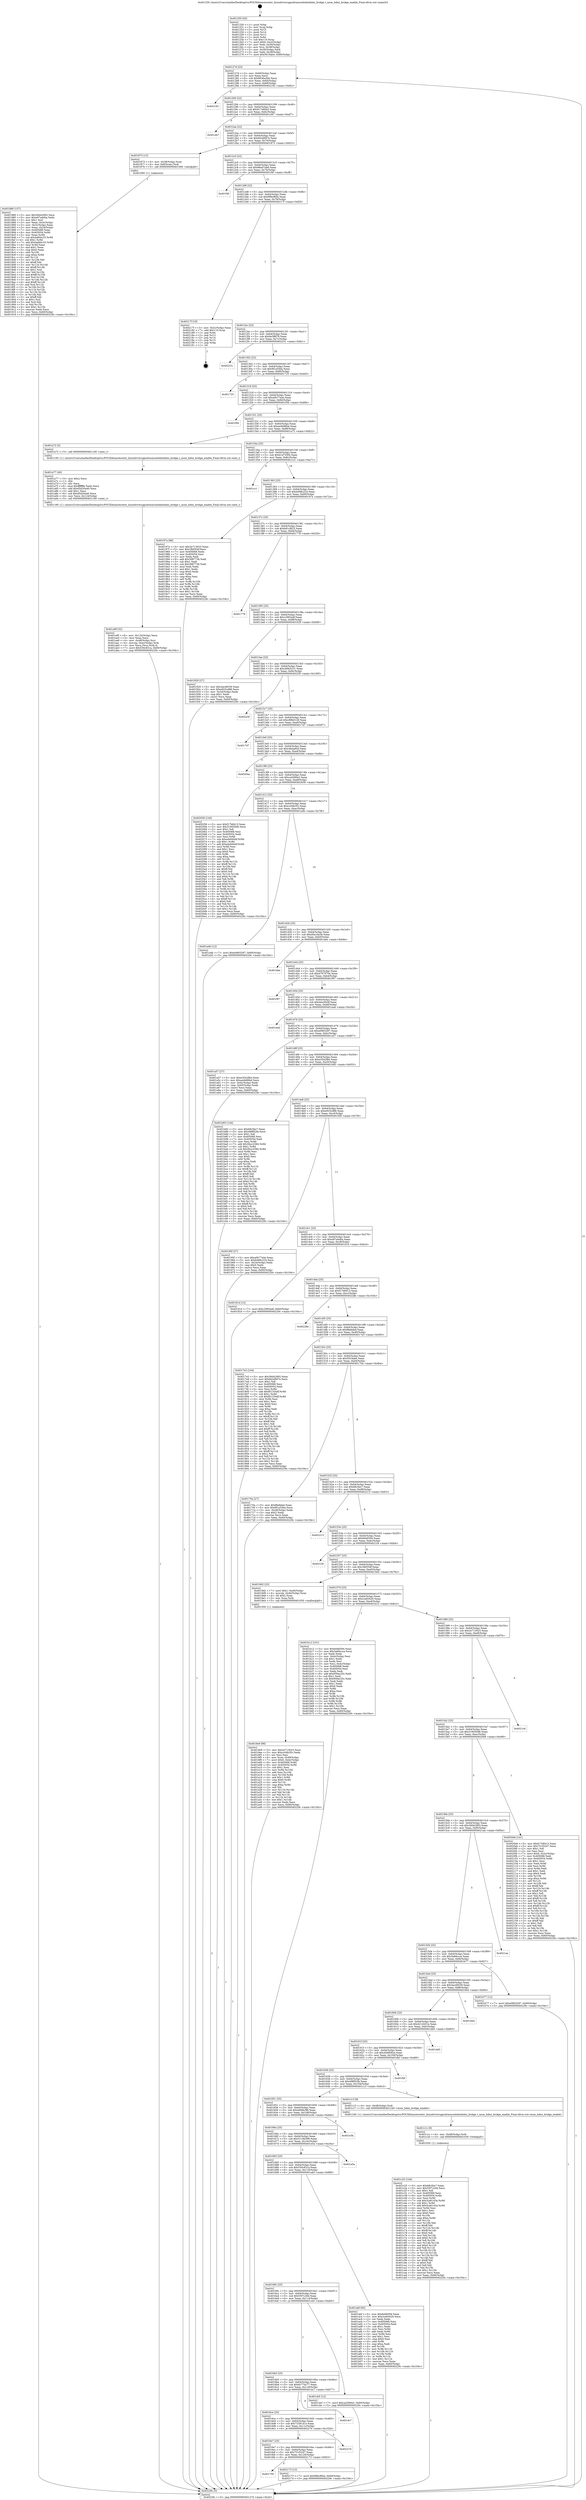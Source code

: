 digraph "0x401250" {
  label = "0x401250 (/mnt/c/Users/mathe/Desktop/tcc/POCII/binaries/extr_linuxdriversgpudrmmsmhdmihdmi_bridge.c_msm_hdmi_bridge_enable_Final-ollvm.out::main(0))"
  labelloc = "t"
  node[shape=record]

  Entry [label="",width=0.3,height=0.3,shape=circle,fillcolor=black,style=filled]
  "0x40127d" [label="{
     0x40127d [23]\l
     | [instrs]\l
     &nbsp;&nbsp;0x40127d \<+3\>: mov -0x60(%rbp),%eax\l
     &nbsp;&nbsp;0x401280 \<+2\>: mov %eax,%ecx\l
     &nbsp;&nbsp;0x401282 \<+6\>: sub $0x8636a2bb,%ecx\l
     &nbsp;&nbsp;0x401288 \<+3\>: mov %eax,-0x64(%rbp)\l
     &nbsp;&nbsp;0x40128b \<+3\>: mov %ecx,-0x68(%rbp)\l
     &nbsp;&nbsp;0x40128e \<+6\>: je 0000000000402192 \<main+0xf42\>\l
  }"]
  "0x402192" [label="{
     0x402192\l
  }", style=dashed]
  "0x401294" [label="{
     0x401294 [22]\l
     | [instrs]\l
     &nbsp;&nbsp;0x401294 \<+5\>: jmp 0000000000401299 \<main+0x49\>\l
     &nbsp;&nbsp;0x401299 \<+3\>: mov -0x64(%rbp),%eax\l
     &nbsp;&nbsp;0x40129c \<+5\>: sub $0x917480a5,%eax\l
     &nbsp;&nbsp;0x4012a1 \<+3\>: mov %eax,-0x6c(%rbp)\l
     &nbsp;&nbsp;0x4012a4 \<+6\>: je 0000000000401d47 \<main+0xaf7\>\l
  }"]
  Exit [label="",width=0.3,height=0.3,shape=circle,fillcolor=black,style=filled,peripheries=2]
  "0x401d47" [label="{
     0x401d47\l
  }", style=dashed]
  "0x4012aa" [label="{
     0x4012aa [22]\l
     | [instrs]\l
     &nbsp;&nbsp;0x4012aa \<+5\>: jmp 00000000004012af \<main+0x5f\>\l
     &nbsp;&nbsp;0x4012af \<+3\>: mov -0x64(%rbp),%eax\l
     &nbsp;&nbsp;0x4012b2 \<+5\>: sub $0x942d697e,%eax\l
     &nbsp;&nbsp;0x4012b7 \<+3\>: mov %eax,-0x70(%rbp)\l
     &nbsp;&nbsp;0x4012ba \<+6\>: je 0000000000401873 \<main+0x623\>\l
  }"]
  "0x401700" [label="{
     0x401700\l
  }", style=dashed]
  "0x401873" [label="{
     0x401873 [13]\l
     | [instrs]\l
     &nbsp;&nbsp;0x401873 \<+4\>: mov -0x38(%rbp),%rax\l
     &nbsp;&nbsp;0x401877 \<+4\>: mov 0x8(%rax),%rdi\l
     &nbsp;&nbsp;0x40187b \<+5\>: call 0000000000401060 \<atoi@plt\>\l
     | [calls]\l
     &nbsp;&nbsp;0x401060 \{1\} (unknown)\l
  }"]
  "0x4012c0" [label="{
     0x4012c0 [22]\l
     | [instrs]\l
     &nbsp;&nbsp;0x4012c0 \<+5\>: jmp 00000000004012c5 \<main+0x75\>\l
     &nbsp;&nbsp;0x4012c5 \<+3\>: mov -0x64(%rbp),%eax\l
     &nbsp;&nbsp;0x4012c8 \<+5\>: sub $0x98a07ab6,%eax\l
     &nbsp;&nbsp;0x4012cd \<+3\>: mov %eax,-0x74(%rbp)\l
     &nbsp;&nbsp;0x4012d0 \<+6\>: je 0000000000401f4f \<main+0xcff\>\l
  }"]
  "0x402173" [label="{
     0x402173 [12]\l
     | [instrs]\l
     &nbsp;&nbsp;0x402173 \<+7\>: movl $0x98bcf60a,-0x60(%rbp)\l
     &nbsp;&nbsp;0x40217a \<+5\>: jmp 000000000040229c \<main+0x104c\>\l
  }"]
  "0x401f4f" [label="{
     0x401f4f\l
  }", style=dashed]
  "0x4012d6" [label="{
     0x4012d6 [22]\l
     | [instrs]\l
     &nbsp;&nbsp;0x4012d6 \<+5\>: jmp 00000000004012db \<main+0x8b\>\l
     &nbsp;&nbsp;0x4012db \<+3\>: mov -0x64(%rbp),%eax\l
     &nbsp;&nbsp;0x4012de \<+5\>: sub $0x98bcf60a,%eax\l
     &nbsp;&nbsp;0x4012e3 \<+3\>: mov %eax,-0x78(%rbp)\l
     &nbsp;&nbsp;0x4012e6 \<+6\>: je 000000000040217f \<main+0xf2f\>\l
  }"]
  "0x4016e7" [label="{
     0x4016e7 [25]\l
     | [instrs]\l
     &nbsp;&nbsp;0x4016e7 \<+5\>: jmp 00000000004016ec \<main+0x49c\>\l
     &nbsp;&nbsp;0x4016ec \<+3\>: mov -0x64(%rbp),%eax\l
     &nbsp;&nbsp;0x4016ef \<+5\>: sub $0x751f3247,%eax\l
     &nbsp;&nbsp;0x4016f4 \<+6\>: mov %eax,-0x120(%rbp)\l
     &nbsp;&nbsp;0x4016fa \<+6\>: je 0000000000402173 \<main+0xf23\>\l
  }"]
  "0x40217f" [label="{
     0x40217f [19]\l
     | [instrs]\l
     &nbsp;&nbsp;0x40217f \<+3\>: mov -0x2c(%rbp),%eax\l
     &nbsp;&nbsp;0x402182 \<+7\>: add $0x110,%rsp\l
     &nbsp;&nbsp;0x402189 \<+1\>: pop %rbx\l
     &nbsp;&nbsp;0x40218a \<+2\>: pop %r12\l
     &nbsp;&nbsp;0x40218c \<+2\>: pop %r14\l
     &nbsp;&nbsp;0x40218e \<+2\>: pop %r15\l
     &nbsp;&nbsp;0x402190 \<+1\>: pop %rbp\l
     &nbsp;&nbsp;0x402191 \<+1\>: ret\l
  }"]
  "0x4012ec" [label="{
     0x4012ec [22]\l
     | [instrs]\l
     &nbsp;&nbsp;0x4012ec \<+5\>: jmp 00000000004012f1 \<main+0xa1\>\l
     &nbsp;&nbsp;0x4012f1 \<+3\>: mov -0x64(%rbp),%eax\l
     &nbsp;&nbsp;0x4012f4 \<+5\>: sub $0x9e3ffd78,%eax\l
     &nbsp;&nbsp;0x4012f9 \<+3\>: mov %eax,-0x7c(%rbp)\l
     &nbsp;&nbsp;0x4012fc \<+6\>: je 0000000000402231 \<main+0xfe1\>\l
  }"]
  "0x40227d" [label="{
     0x40227d\l
  }", style=dashed]
  "0x402231" [label="{
     0x402231\l
  }", style=dashed]
  "0x401302" [label="{
     0x401302 [22]\l
     | [instrs]\l
     &nbsp;&nbsp;0x401302 \<+5\>: jmp 0000000000401307 \<main+0xb7\>\l
     &nbsp;&nbsp;0x401307 \<+3\>: mov -0x64(%rbp),%eax\l
     &nbsp;&nbsp;0x40130a \<+5\>: sub $0x9f1a55ba,%eax\l
     &nbsp;&nbsp;0x40130f \<+3\>: mov %eax,-0x80(%rbp)\l
     &nbsp;&nbsp;0x401312 \<+6\>: je 0000000000401725 \<main+0x4d5\>\l
  }"]
  "0x4016ce" [label="{
     0x4016ce [25]\l
     | [instrs]\l
     &nbsp;&nbsp;0x4016ce \<+5\>: jmp 00000000004016d3 \<main+0x483\>\l
     &nbsp;&nbsp;0x4016d3 \<+3\>: mov -0x64(%rbp),%eax\l
     &nbsp;&nbsp;0x4016d6 \<+5\>: sub $0x7239141e,%eax\l
     &nbsp;&nbsp;0x4016db \<+6\>: mov %eax,-0x11c(%rbp)\l
     &nbsp;&nbsp;0x4016e1 \<+6\>: je 000000000040227d \<main+0x102d\>\l
  }"]
  "0x401725" [label="{
     0x401725\l
  }", style=dashed]
  "0x401318" [label="{
     0x401318 [25]\l
     | [instrs]\l
     &nbsp;&nbsp;0x401318 \<+5\>: jmp 000000000040131d \<main+0xcd\>\l
     &nbsp;&nbsp;0x40131d \<+3\>: mov -0x64(%rbp),%eax\l
     &nbsp;&nbsp;0x401320 \<+5\>: sub $0xa0b77a4a,%eax\l
     &nbsp;&nbsp;0x401325 \<+6\>: mov %eax,-0x84(%rbp)\l
     &nbsp;&nbsp;0x40132b \<+6\>: je 0000000000401f5b \<main+0xd0b\>\l
  }"]
  "0x401dc7" [label="{
     0x401dc7\l
  }", style=dashed]
  "0x401f5b" [label="{
     0x401f5b\l
  }", style=dashed]
  "0x401331" [label="{
     0x401331 [25]\l
     | [instrs]\l
     &nbsp;&nbsp;0x401331 \<+5\>: jmp 0000000000401336 \<main+0xe6\>\l
     &nbsp;&nbsp;0x401336 \<+3\>: mov -0x64(%rbp),%eax\l
     &nbsp;&nbsp;0x401339 \<+5\>: sub $0xae4b86bd,%eax\l
     &nbsp;&nbsp;0x40133e \<+6\>: mov %eax,-0x88(%rbp)\l
     &nbsp;&nbsp;0x401344 \<+6\>: je 0000000000401a72 \<main+0x822\>\l
  }"]
  "0x4016b5" [label="{
     0x4016b5 [25]\l
     | [instrs]\l
     &nbsp;&nbsp;0x4016b5 \<+5\>: jmp 00000000004016ba \<main+0x46a\>\l
     &nbsp;&nbsp;0x4016ba \<+3\>: mov -0x64(%rbp),%eax\l
     &nbsp;&nbsp;0x4016bd \<+5\>: sub $0x6c77dc77,%eax\l
     &nbsp;&nbsp;0x4016c2 \<+6\>: mov %eax,-0x118(%rbp)\l
     &nbsp;&nbsp;0x4016c8 \<+6\>: je 0000000000401dc7 \<main+0xb77\>\l
  }"]
  "0x401a72" [label="{
     0x401a72 [5]\l
     | [instrs]\l
     &nbsp;&nbsp;0x401a72 \<+5\>: call 0000000000401160 \<next_i\>\l
     | [calls]\l
     &nbsp;&nbsp;0x401160 \{1\} (/mnt/c/Users/mathe/Desktop/tcc/POCII/binaries/extr_linuxdriversgpudrmmsmhdmihdmi_bridge.c_msm_hdmi_bridge_enable_Final-ollvm.out::next_i)\l
  }"]
  "0x40134a" [label="{
     0x40134a [25]\l
     | [instrs]\l
     &nbsp;&nbsp;0x40134a \<+5\>: jmp 000000000040134f \<main+0xff\>\l
     &nbsp;&nbsp;0x40134f \<+3\>: mov -0x64(%rbp),%eax\l
     &nbsp;&nbsp;0x401352 \<+5\>: sub $0xb1d705f4,%eax\l
     &nbsp;&nbsp;0x401357 \<+6\>: mov %eax,-0x8c(%rbp)\l
     &nbsp;&nbsp;0x40135d \<+6\>: je 0000000000401cc1 \<main+0xa71\>\l
  }"]
  "0x401cb5" [label="{
     0x401cb5 [12]\l
     | [instrs]\l
     &nbsp;&nbsp;0x401cb5 \<+7\>: movl $0xca2090e2,-0x60(%rbp)\l
     &nbsp;&nbsp;0x401cbc \<+5\>: jmp 000000000040229c \<main+0x104c\>\l
  }"]
  "0x401cc1" [label="{
     0x401cc1\l
  }", style=dashed]
  "0x401363" [label="{
     0x401363 [25]\l
     | [instrs]\l
     &nbsp;&nbsp;0x401363 \<+5\>: jmp 0000000000401368 \<main+0x118\>\l
     &nbsp;&nbsp;0x401368 \<+3\>: mov -0x64(%rbp),%eax\l
     &nbsp;&nbsp;0x40136b \<+5\>: sub $0xb498c224,%eax\l
     &nbsp;&nbsp;0x401370 \<+6\>: mov %eax,-0x90(%rbp)\l
     &nbsp;&nbsp;0x401376 \<+6\>: je 000000000040197a \<main+0x72a\>\l
  }"]
  "0x401c25" [label="{
     0x401c25 [144]\l
     | [instrs]\l
     &nbsp;&nbsp;0x401c25 \<+5\>: mov $0x68c5bc7,%eax\l
     &nbsp;&nbsp;0x401c2a \<+5\>: mov $0x55f7c20d,%ecx\l
     &nbsp;&nbsp;0x401c2f \<+2\>: mov $0x1,%dl\l
     &nbsp;&nbsp;0x401c31 \<+7\>: mov 0x405068,%esi\l
     &nbsp;&nbsp;0x401c38 \<+8\>: mov 0x405054,%r8d\l
     &nbsp;&nbsp;0x401c40 \<+3\>: mov %esi,%r9d\l
     &nbsp;&nbsp;0x401c43 \<+7\>: sub $0x3ca6143a,%r9d\l
     &nbsp;&nbsp;0x401c4a \<+4\>: sub $0x1,%r9d\l
     &nbsp;&nbsp;0x401c4e \<+7\>: add $0x3ca6143a,%r9d\l
     &nbsp;&nbsp;0x401c55 \<+4\>: imul %r9d,%esi\l
     &nbsp;&nbsp;0x401c59 \<+3\>: and $0x1,%esi\l
     &nbsp;&nbsp;0x401c5c \<+3\>: cmp $0x0,%esi\l
     &nbsp;&nbsp;0x401c5f \<+4\>: sete %r10b\l
     &nbsp;&nbsp;0x401c63 \<+4\>: cmp $0xa,%r8d\l
     &nbsp;&nbsp;0x401c67 \<+4\>: setl %r11b\l
     &nbsp;&nbsp;0x401c6b \<+3\>: mov %r10b,%bl\l
     &nbsp;&nbsp;0x401c6e \<+3\>: xor $0xff,%bl\l
     &nbsp;&nbsp;0x401c71 \<+3\>: mov %r11b,%r14b\l
     &nbsp;&nbsp;0x401c74 \<+4\>: xor $0xff,%r14b\l
     &nbsp;&nbsp;0x401c78 \<+3\>: xor $0x0,%dl\l
     &nbsp;&nbsp;0x401c7b \<+3\>: mov %bl,%r15b\l
     &nbsp;&nbsp;0x401c7e \<+4\>: and $0x0,%r15b\l
     &nbsp;&nbsp;0x401c82 \<+3\>: and %dl,%r10b\l
     &nbsp;&nbsp;0x401c85 \<+3\>: mov %r14b,%r12b\l
     &nbsp;&nbsp;0x401c88 \<+4\>: and $0x0,%r12b\l
     &nbsp;&nbsp;0x401c8c \<+3\>: and %dl,%r11b\l
     &nbsp;&nbsp;0x401c8f \<+3\>: or %r10b,%r15b\l
     &nbsp;&nbsp;0x401c92 \<+3\>: or %r11b,%r12b\l
     &nbsp;&nbsp;0x401c95 \<+3\>: xor %r12b,%r15b\l
     &nbsp;&nbsp;0x401c98 \<+3\>: or %r14b,%bl\l
     &nbsp;&nbsp;0x401c9b \<+3\>: xor $0xff,%bl\l
     &nbsp;&nbsp;0x401c9e \<+3\>: or $0x0,%dl\l
     &nbsp;&nbsp;0x401ca1 \<+2\>: and %dl,%bl\l
     &nbsp;&nbsp;0x401ca3 \<+3\>: or %bl,%r15b\l
     &nbsp;&nbsp;0x401ca6 \<+4\>: test $0x1,%r15b\l
     &nbsp;&nbsp;0x401caa \<+3\>: cmovne %ecx,%eax\l
     &nbsp;&nbsp;0x401cad \<+3\>: mov %eax,-0x60(%rbp)\l
     &nbsp;&nbsp;0x401cb0 \<+5\>: jmp 000000000040229c \<main+0x104c\>\l
  }"]
  "0x40197a" [label="{
     0x40197a [88]\l
     | [instrs]\l
     &nbsp;&nbsp;0x40197a \<+5\>: mov $0x2e713023,%eax\l
     &nbsp;&nbsp;0x40197f \<+5\>: mov $0x1fbf354f,%ecx\l
     &nbsp;&nbsp;0x401984 \<+7\>: mov 0x405068,%edx\l
     &nbsp;&nbsp;0x40198b \<+7\>: mov 0x405054,%esi\l
     &nbsp;&nbsp;0x401992 \<+2\>: mov %edx,%edi\l
     &nbsp;&nbsp;0x401994 \<+6\>: add $0x3987736,%edi\l
     &nbsp;&nbsp;0x40199a \<+3\>: sub $0x1,%edi\l
     &nbsp;&nbsp;0x40199d \<+6\>: sub $0x3987736,%edi\l
     &nbsp;&nbsp;0x4019a3 \<+3\>: imul %edi,%edx\l
     &nbsp;&nbsp;0x4019a6 \<+3\>: and $0x1,%edx\l
     &nbsp;&nbsp;0x4019a9 \<+3\>: cmp $0x0,%edx\l
     &nbsp;&nbsp;0x4019ac \<+4\>: sete %r8b\l
     &nbsp;&nbsp;0x4019b0 \<+3\>: cmp $0xa,%esi\l
     &nbsp;&nbsp;0x4019b3 \<+4\>: setl %r9b\l
     &nbsp;&nbsp;0x4019b7 \<+3\>: mov %r8b,%r10b\l
     &nbsp;&nbsp;0x4019ba \<+3\>: and %r9b,%r10b\l
     &nbsp;&nbsp;0x4019bd \<+3\>: xor %r9b,%r8b\l
     &nbsp;&nbsp;0x4019c0 \<+3\>: or %r8b,%r10b\l
     &nbsp;&nbsp;0x4019c3 \<+4\>: test $0x1,%r10b\l
     &nbsp;&nbsp;0x4019c7 \<+3\>: cmovne %ecx,%eax\l
     &nbsp;&nbsp;0x4019ca \<+3\>: mov %eax,-0x60(%rbp)\l
     &nbsp;&nbsp;0x4019cd \<+5\>: jmp 000000000040229c \<main+0x104c\>\l
  }"]
  "0x40137c" [label="{
     0x40137c [25]\l
     | [instrs]\l
     &nbsp;&nbsp;0x40137c \<+5\>: jmp 0000000000401381 \<main+0x131\>\l
     &nbsp;&nbsp;0x401381 \<+3\>: mov -0x64(%rbp),%eax\l
     &nbsp;&nbsp;0x401384 \<+5\>: sub $0xb91cf623,%eax\l
     &nbsp;&nbsp;0x401389 \<+6\>: mov %eax,-0x94(%rbp)\l
     &nbsp;&nbsp;0x40138f \<+6\>: je 0000000000401778 \<main+0x528\>\l
  }"]
  "0x401c1c" [label="{
     0x401c1c [9]\l
     | [instrs]\l
     &nbsp;&nbsp;0x401c1c \<+4\>: mov -0x48(%rbp),%rdi\l
     &nbsp;&nbsp;0x401c20 \<+5\>: call 0000000000401030 \<free@plt\>\l
     | [calls]\l
     &nbsp;&nbsp;0x401030 \{1\} (unknown)\l
  }"]
  "0x401778" [label="{
     0x401778\l
  }", style=dashed]
  "0x401395" [label="{
     0x401395 [25]\l
     | [instrs]\l
     &nbsp;&nbsp;0x401395 \<+5\>: jmp 000000000040139a \<main+0x14a\>\l
     &nbsp;&nbsp;0x40139a \<+3\>: mov -0x64(%rbp),%eax\l
     &nbsp;&nbsp;0x40139d \<+5\>: sub $0xc2993a4f,%eax\l
     &nbsp;&nbsp;0x4013a2 \<+6\>: mov %eax,-0x98(%rbp)\l
     &nbsp;&nbsp;0x4013a8 \<+6\>: je 0000000000401929 \<main+0x6d9\>\l
  }"]
  "0x40169c" [label="{
     0x40169c [25]\l
     | [instrs]\l
     &nbsp;&nbsp;0x40169c \<+5\>: jmp 00000000004016a1 \<main+0x451\>\l
     &nbsp;&nbsp;0x4016a1 \<+3\>: mov -0x64(%rbp),%eax\l
     &nbsp;&nbsp;0x4016a4 \<+5\>: sub $0x55f7c20d,%eax\l
     &nbsp;&nbsp;0x4016a9 \<+6\>: mov %eax,-0x114(%rbp)\l
     &nbsp;&nbsp;0x4016af \<+6\>: je 0000000000401cb5 \<main+0xa65\>\l
  }"]
  "0x401929" [label="{
     0x401929 [27]\l
     | [instrs]\l
     &nbsp;&nbsp;0x401929 \<+5\>: mov $0x3ac48539,%eax\l
     &nbsp;&nbsp;0x40192e \<+5\>: mov $0xe925cd88,%ecx\l
     &nbsp;&nbsp;0x401933 \<+3\>: mov -0x24(%rbp),%edx\l
     &nbsp;&nbsp;0x401936 \<+3\>: cmp $0x1,%edx\l
     &nbsp;&nbsp;0x401939 \<+3\>: cmovl %ecx,%eax\l
     &nbsp;&nbsp;0x40193c \<+3\>: mov %eax,-0x60(%rbp)\l
     &nbsp;&nbsp;0x40193f \<+5\>: jmp 000000000040229c \<main+0x104c\>\l
  }"]
  "0x4013ae" [label="{
     0x4013ae [25]\l
     | [instrs]\l
     &nbsp;&nbsp;0x4013ae \<+5\>: jmp 00000000004013b3 \<main+0x163\>\l
     &nbsp;&nbsp;0x4013b3 \<+3\>: mov -0x64(%rbp),%eax\l
     &nbsp;&nbsp;0x4013b6 \<+5\>: sub $0xc80b5231,%eax\l
     &nbsp;&nbsp;0x4013bb \<+6\>: mov %eax,-0x9c(%rbp)\l
     &nbsp;&nbsp;0x4013c1 \<+6\>: je 000000000040225f \<main+0x100f\>\l
  }"]
  "0x401abf" [label="{
     0x401abf [83]\l
     | [instrs]\l
     &nbsp;&nbsp;0x401abf \<+5\>: mov $0x6d46594,%eax\l
     &nbsp;&nbsp;0x401ac4 \<+5\>: mov $0x2ce83420,%ecx\l
     &nbsp;&nbsp;0x401ac9 \<+2\>: xor %edx,%edx\l
     &nbsp;&nbsp;0x401acb \<+7\>: mov 0x405068,%esi\l
     &nbsp;&nbsp;0x401ad2 \<+7\>: mov 0x405054,%edi\l
     &nbsp;&nbsp;0x401ad9 \<+3\>: sub $0x1,%edx\l
     &nbsp;&nbsp;0x401adc \<+3\>: mov %esi,%r8d\l
     &nbsp;&nbsp;0x401adf \<+3\>: add %edx,%r8d\l
     &nbsp;&nbsp;0x401ae2 \<+4\>: imul %r8d,%esi\l
     &nbsp;&nbsp;0x401ae6 \<+3\>: and $0x1,%esi\l
     &nbsp;&nbsp;0x401ae9 \<+3\>: cmp $0x0,%esi\l
     &nbsp;&nbsp;0x401aec \<+4\>: sete %r9b\l
     &nbsp;&nbsp;0x401af0 \<+3\>: cmp $0xa,%edi\l
     &nbsp;&nbsp;0x401af3 \<+4\>: setl %r10b\l
     &nbsp;&nbsp;0x401af7 \<+3\>: mov %r9b,%r11b\l
     &nbsp;&nbsp;0x401afa \<+3\>: and %r10b,%r11b\l
     &nbsp;&nbsp;0x401afd \<+3\>: xor %r10b,%r9b\l
     &nbsp;&nbsp;0x401b00 \<+3\>: or %r9b,%r11b\l
     &nbsp;&nbsp;0x401b03 \<+4\>: test $0x1,%r11b\l
     &nbsp;&nbsp;0x401b07 \<+3\>: cmovne %ecx,%eax\l
     &nbsp;&nbsp;0x401b0a \<+3\>: mov %eax,-0x60(%rbp)\l
     &nbsp;&nbsp;0x401b0d \<+5\>: jmp 000000000040229c \<main+0x104c\>\l
  }"]
  "0x40225f" [label="{
     0x40225f\l
  }", style=dashed]
  "0x4013c7" [label="{
     0x4013c7 [25]\l
     | [instrs]\l
     &nbsp;&nbsp;0x4013c7 \<+5\>: jmp 00000000004013cc \<main+0x17c\>\l
     &nbsp;&nbsp;0x4013cc \<+3\>: mov -0x64(%rbp),%eax\l
     &nbsp;&nbsp;0x4013cf \<+5\>: sub $0xc89b0126,%eax\l
     &nbsp;&nbsp;0x4013d4 \<+6\>: mov %eax,-0xa0(%rbp)\l
     &nbsp;&nbsp;0x4013da \<+6\>: je 00000000004017d7 \<main+0x587\>\l
  }"]
  "0x401683" [label="{
     0x401683 [25]\l
     | [instrs]\l
     &nbsp;&nbsp;0x401683 \<+5\>: jmp 0000000000401688 \<main+0x438\>\l
     &nbsp;&nbsp;0x401688 \<+3\>: mov -0x64(%rbp),%eax\l
     &nbsp;&nbsp;0x40168b \<+5\>: sub $0x530c831a,%eax\l
     &nbsp;&nbsp;0x401690 \<+6\>: mov %eax,-0x110(%rbp)\l
     &nbsp;&nbsp;0x401696 \<+6\>: je 0000000000401abf \<main+0x86f\>\l
  }"]
  "0x4017d7" [label="{
     0x4017d7\l
  }", style=dashed]
  "0x4013e0" [label="{
     0x4013e0 [25]\l
     | [instrs]\l
     &nbsp;&nbsp;0x4013e0 \<+5\>: jmp 00000000004013e5 \<main+0x195\>\l
     &nbsp;&nbsp;0x4013e5 \<+3\>: mov -0x64(%rbp),%eax\l
     &nbsp;&nbsp;0x4013e8 \<+5\>: sub $0xc9a4a9cd,%eax\l
     &nbsp;&nbsp;0x4013ed \<+6\>: mov %eax,-0xa4(%rbp)\l
     &nbsp;&nbsp;0x4013f3 \<+6\>: je 000000000040204a \<main+0xdfa\>\l
  }"]
  "0x401e5a" [label="{
     0x401e5a\l
  }", style=dashed]
  "0x40204a" [label="{
     0x40204a\l
  }", style=dashed]
  "0x4013f9" [label="{
     0x4013f9 [25]\l
     | [instrs]\l
     &nbsp;&nbsp;0x4013f9 \<+5\>: jmp 00000000004013fe \<main+0x1ae\>\l
     &nbsp;&nbsp;0x4013fe \<+3\>: mov -0x64(%rbp),%eax\l
     &nbsp;&nbsp;0x401401 \<+5\>: sub $0xca2090e2,%eax\l
     &nbsp;&nbsp;0x401406 \<+6\>: mov %eax,-0xa8(%rbp)\l
     &nbsp;&nbsp;0x40140c \<+6\>: je 0000000000402056 \<main+0xe06\>\l
  }"]
  "0x40166a" [label="{
     0x40166a [25]\l
     | [instrs]\l
     &nbsp;&nbsp;0x40166a \<+5\>: jmp 000000000040166f \<main+0x41f\>\l
     &nbsp;&nbsp;0x40166f \<+3\>: mov -0x64(%rbp),%eax\l
     &nbsp;&nbsp;0x401672 \<+5\>: sub $0x5116b399,%eax\l
     &nbsp;&nbsp;0x401677 \<+6\>: mov %eax,-0x10c(%rbp)\l
     &nbsp;&nbsp;0x40167d \<+6\>: je 0000000000401e5a \<main+0xc0a\>\l
  }"]
  "0x402056" [label="{
     0x402056 [144]\l
     | [instrs]\l
     &nbsp;&nbsp;0x402056 \<+5\>: mov $0xf17b8413,%eax\l
     &nbsp;&nbsp;0x40205b \<+5\>: mov $0x316050d6,%ecx\l
     &nbsp;&nbsp;0x402060 \<+2\>: mov $0x1,%dl\l
     &nbsp;&nbsp;0x402062 \<+7\>: mov 0x405068,%esi\l
     &nbsp;&nbsp;0x402069 \<+7\>: mov 0x405054,%edi\l
     &nbsp;&nbsp;0x402070 \<+3\>: mov %esi,%r8d\l
     &nbsp;&nbsp;0x402073 \<+7\>: sub $0xe4e0d44f,%r8d\l
     &nbsp;&nbsp;0x40207a \<+4\>: sub $0x1,%r8d\l
     &nbsp;&nbsp;0x40207e \<+7\>: add $0xe4e0d44f,%r8d\l
     &nbsp;&nbsp;0x402085 \<+4\>: imul %r8d,%esi\l
     &nbsp;&nbsp;0x402089 \<+3\>: and $0x1,%esi\l
     &nbsp;&nbsp;0x40208c \<+3\>: cmp $0x0,%esi\l
     &nbsp;&nbsp;0x40208f \<+4\>: sete %r9b\l
     &nbsp;&nbsp;0x402093 \<+3\>: cmp $0xa,%edi\l
     &nbsp;&nbsp;0x402096 \<+4\>: setl %r10b\l
     &nbsp;&nbsp;0x40209a \<+3\>: mov %r9b,%r11b\l
     &nbsp;&nbsp;0x40209d \<+4\>: xor $0xff,%r11b\l
     &nbsp;&nbsp;0x4020a1 \<+3\>: mov %r10b,%bl\l
     &nbsp;&nbsp;0x4020a4 \<+3\>: xor $0xff,%bl\l
     &nbsp;&nbsp;0x4020a7 \<+3\>: xor $0x0,%dl\l
     &nbsp;&nbsp;0x4020aa \<+3\>: mov %r11b,%r14b\l
     &nbsp;&nbsp;0x4020ad \<+4\>: and $0x0,%r14b\l
     &nbsp;&nbsp;0x4020b1 \<+3\>: and %dl,%r9b\l
     &nbsp;&nbsp;0x4020b4 \<+3\>: mov %bl,%r15b\l
     &nbsp;&nbsp;0x4020b7 \<+4\>: and $0x0,%r15b\l
     &nbsp;&nbsp;0x4020bb \<+3\>: and %dl,%r10b\l
     &nbsp;&nbsp;0x4020be \<+3\>: or %r9b,%r14b\l
     &nbsp;&nbsp;0x4020c1 \<+3\>: or %r10b,%r15b\l
     &nbsp;&nbsp;0x4020c4 \<+3\>: xor %r15b,%r14b\l
     &nbsp;&nbsp;0x4020c7 \<+3\>: or %bl,%r11b\l
     &nbsp;&nbsp;0x4020ca \<+4\>: xor $0xff,%r11b\l
     &nbsp;&nbsp;0x4020ce \<+3\>: or $0x0,%dl\l
     &nbsp;&nbsp;0x4020d1 \<+3\>: and %dl,%r11b\l
     &nbsp;&nbsp;0x4020d4 \<+3\>: or %r11b,%r14b\l
     &nbsp;&nbsp;0x4020d7 \<+4\>: test $0x1,%r14b\l
     &nbsp;&nbsp;0x4020db \<+3\>: cmovne %ecx,%eax\l
     &nbsp;&nbsp;0x4020de \<+3\>: mov %eax,-0x60(%rbp)\l
     &nbsp;&nbsp;0x4020e1 \<+5\>: jmp 000000000040229c \<main+0x104c\>\l
  }"]
  "0x401412" [label="{
     0x401412 [25]\l
     | [instrs]\l
     &nbsp;&nbsp;0x401412 \<+5\>: jmp 0000000000401417 \<main+0x1c7\>\l
     &nbsp;&nbsp;0x401417 \<+3\>: mov -0x64(%rbp),%eax\l
     &nbsp;&nbsp;0x40141a \<+5\>: sub $0xcc04b35c,%eax\l
     &nbsp;&nbsp;0x40141f \<+6\>: mov %eax,-0xac(%rbp)\l
     &nbsp;&nbsp;0x401425 \<+6\>: je 0000000000401a4b \<main+0x7fb\>\l
  }"]
  "0x401e3b" [label="{
     0x401e3b\l
  }", style=dashed]
  "0x401a4b" [label="{
     0x401a4b [12]\l
     | [instrs]\l
     &nbsp;&nbsp;0x401a4b \<+7\>: movl $0xe0803287,-0x60(%rbp)\l
     &nbsp;&nbsp;0x401a52 \<+5\>: jmp 000000000040229c \<main+0x104c\>\l
  }"]
  "0x40142b" [label="{
     0x40142b [25]\l
     | [instrs]\l
     &nbsp;&nbsp;0x40142b \<+5\>: jmp 0000000000401430 \<main+0x1e0\>\l
     &nbsp;&nbsp;0x401430 \<+3\>: mov -0x64(%rbp),%eax\l
     &nbsp;&nbsp;0x401433 \<+5\>: sub $0xd0a16a3b,%eax\l
     &nbsp;&nbsp;0x401438 \<+6\>: mov %eax,-0xb0(%rbp)\l
     &nbsp;&nbsp;0x40143e \<+6\>: je 0000000000401dee \<main+0xb9e\>\l
  }"]
  "0x401651" [label="{
     0x401651 [25]\l
     | [instrs]\l
     &nbsp;&nbsp;0x401651 \<+5\>: jmp 0000000000401656 \<main+0x406\>\l
     &nbsp;&nbsp;0x401656 \<+3\>: mov -0x64(%rbp),%eax\l
     &nbsp;&nbsp;0x401659 \<+5\>: sub $0x4d0bb3f6,%eax\l
     &nbsp;&nbsp;0x40165e \<+6\>: mov %eax,-0x108(%rbp)\l
     &nbsp;&nbsp;0x401664 \<+6\>: je 0000000000401e3b \<main+0xbeb\>\l
  }"]
  "0x401dee" [label="{
     0x401dee\l
  }", style=dashed]
  "0x401444" [label="{
     0x401444 [25]\l
     | [instrs]\l
     &nbsp;&nbsp;0x401444 \<+5\>: jmp 0000000000401449 \<main+0x1f9\>\l
     &nbsp;&nbsp;0x401449 \<+3\>: mov -0x64(%rbp),%eax\l
     &nbsp;&nbsp;0x40144c \<+5\>: sub $0xd797970a,%eax\l
     &nbsp;&nbsp;0x401451 \<+6\>: mov %eax,-0xb4(%rbp)\l
     &nbsp;&nbsp;0x401457 \<+6\>: je 0000000000401f67 \<main+0xd17\>\l
  }"]
  "0x401c13" [label="{
     0x401c13 [9]\l
     | [instrs]\l
     &nbsp;&nbsp;0x401c13 \<+4\>: mov -0x48(%rbp),%rdi\l
     &nbsp;&nbsp;0x401c17 \<+5\>: call 0000000000401240 \<msm_hdmi_bridge_enable\>\l
     | [calls]\l
     &nbsp;&nbsp;0x401240 \{1\} (/mnt/c/Users/mathe/Desktop/tcc/POCII/binaries/extr_linuxdriversgpudrmmsmhdmihdmi_bridge.c_msm_hdmi_bridge_enable_Final-ollvm.out::msm_hdmi_bridge_enable)\l
  }"]
  "0x401f67" [label="{
     0x401f67\l
  }", style=dashed]
  "0x40145d" [label="{
     0x40145d [25]\l
     | [instrs]\l
     &nbsp;&nbsp;0x40145d \<+5\>: jmp 0000000000401462 \<main+0x212\>\l
     &nbsp;&nbsp;0x401462 \<+3\>: mov -0x64(%rbp),%eax\l
     &nbsp;&nbsp;0x401465 \<+5\>: sub $0xdea30e4f,%eax\l
     &nbsp;&nbsp;0x40146a \<+6\>: mov %eax,-0xb8(%rbp)\l
     &nbsp;&nbsp;0x401470 \<+6\>: je 0000000000401ead \<main+0xc5d\>\l
  }"]
  "0x401638" [label="{
     0x401638 [25]\l
     | [instrs]\l
     &nbsp;&nbsp;0x401638 \<+5\>: jmp 000000000040163d \<main+0x3ed\>\l
     &nbsp;&nbsp;0x40163d \<+3\>: mov -0x64(%rbp),%eax\l
     &nbsp;&nbsp;0x401640 \<+5\>: sub $0x498f52fe,%eax\l
     &nbsp;&nbsp;0x401645 \<+6\>: mov %eax,-0x104(%rbp)\l
     &nbsp;&nbsp;0x40164b \<+6\>: je 0000000000401c13 \<main+0x9c3\>\l
  }"]
  "0x401ead" [label="{
     0x401ead\l
  }", style=dashed]
  "0x401476" [label="{
     0x401476 [25]\l
     | [instrs]\l
     &nbsp;&nbsp;0x401476 \<+5\>: jmp 000000000040147b \<main+0x22b\>\l
     &nbsp;&nbsp;0x40147b \<+3\>: mov -0x64(%rbp),%eax\l
     &nbsp;&nbsp;0x40147e \<+5\>: sub $0xe0803287,%eax\l
     &nbsp;&nbsp;0x401483 \<+6\>: mov %eax,-0xbc(%rbp)\l
     &nbsp;&nbsp;0x401489 \<+6\>: je 0000000000401a57 \<main+0x807\>\l
  }"]
  "0x401fbf" [label="{
     0x401fbf\l
  }", style=dashed]
  "0x401a57" [label="{
     0x401a57 [27]\l
     | [instrs]\l
     &nbsp;&nbsp;0x401a57 \<+5\>: mov $0xe3542fb0,%eax\l
     &nbsp;&nbsp;0x401a5c \<+5\>: mov $0xae4b86bd,%ecx\l
     &nbsp;&nbsp;0x401a61 \<+3\>: mov -0x4c(%rbp),%edx\l
     &nbsp;&nbsp;0x401a64 \<+3\>: cmp -0x40(%rbp),%edx\l
     &nbsp;&nbsp;0x401a67 \<+3\>: cmovl %ecx,%eax\l
     &nbsp;&nbsp;0x401a6a \<+3\>: mov %eax,-0x60(%rbp)\l
     &nbsp;&nbsp;0x401a6d \<+5\>: jmp 000000000040229c \<main+0x104c\>\l
  }"]
  "0x40148f" [label="{
     0x40148f [25]\l
     | [instrs]\l
     &nbsp;&nbsp;0x40148f \<+5\>: jmp 0000000000401494 \<main+0x244\>\l
     &nbsp;&nbsp;0x401494 \<+3\>: mov -0x64(%rbp),%eax\l
     &nbsp;&nbsp;0x401497 \<+5\>: sub $0xe3542fb0,%eax\l
     &nbsp;&nbsp;0x40149c \<+6\>: mov %eax,-0xc0(%rbp)\l
     &nbsp;&nbsp;0x4014a2 \<+6\>: je 0000000000401b83 \<main+0x933\>\l
  }"]
  "0x40161f" [label="{
     0x40161f [25]\l
     | [instrs]\l
     &nbsp;&nbsp;0x40161f \<+5\>: jmp 0000000000401624 \<main+0x3d4\>\l
     &nbsp;&nbsp;0x401624 \<+3\>: mov -0x64(%rbp),%eax\l
     &nbsp;&nbsp;0x401627 \<+5\>: sub $0x45d906ce,%eax\l
     &nbsp;&nbsp;0x40162c \<+6\>: mov %eax,-0x100(%rbp)\l
     &nbsp;&nbsp;0x401632 \<+6\>: je 0000000000401fbf \<main+0xd6f\>\l
  }"]
  "0x401b83" [label="{
     0x401b83 [144]\l
     | [instrs]\l
     &nbsp;&nbsp;0x401b83 \<+5\>: mov $0x68c5bc7,%eax\l
     &nbsp;&nbsp;0x401b88 \<+5\>: mov $0x498f52fe,%ecx\l
     &nbsp;&nbsp;0x401b8d \<+2\>: mov $0x1,%dl\l
     &nbsp;&nbsp;0x401b8f \<+7\>: mov 0x405068,%esi\l
     &nbsp;&nbsp;0x401b96 \<+7\>: mov 0x405054,%edi\l
     &nbsp;&nbsp;0x401b9d \<+3\>: mov %esi,%r8d\l
     &nbsp;&nbsp;0x401ba0 \<+7\>: add $0x5bcc2584,%r8d\l
     &nbsp;&nbsp;0x401ba7 \<+4\>: sub $0x1,%r8d\l
     &nbsp;&nbsp;0x401bab \<+7\>: sub $0x5bcc2584,%r8d\l
     &nbsp;&nbsp;0x401bb2 \<+4\>: imul %r8d,%esi\l
     &nbsp;&nbsp;0x401bb6 \<+3\>: and $0x1,%esi\l
     &nbsp;&nbsp;0x401bb9 \<+3\>: cmp $0x0,%esi\l
     &nbsp;&nbsp;0x401bbc \<+4\>: sete %r9b\l
     &nbsp;&nbsp;0x401bc0 \<+3\>: cmp $0xa,%edi\l
     &nbsp;&nbsp;0x401bc3 \<+4\>: setl %r10b\l
     &nbsp;&nbsp;0x401bc7 \<+3\>: mov %r9b,%r11b\l
     &nbsp;&nbsp;0x401bca \<+4\>: xor $0xff,%r11b\l
     &nbsp;&nbsp;0x401bce \<+3\>: mov %r10b,%bl\l
     &nbsp;&nbsp;0x401bd1 \<+3\>: xor $0xff,%bl\l
     &nbsp;&nbsp;0x401bd4 \<+3\>: xor $0x0,%dl\l
     &nbsp;&nbsp;0x401bd7 \<+3\>: mov %r11b,%r14b\l
     &nbsp;&nbsp;0x401bda \<+4\>: and $0x0,%r14b\l
     &nbsp;&nbsp;0x401bde \<+3\>: and %dl,%r9b\l
     &nbsp;&nbsp;0x401be1 \<+3\>: mov %bl,%r15b\l
     &nbsp;&nbsp;0x401be4 \<+4\>: and $0x0,%r15b\l
     &nbsp;&nbsp;0x401be8 \<+3\>: and %dl,%r10b\l
     &nbsp;&nbsp;0x401beb \<+3\>: or %r9b,%r14b\l
     &nbsp;&nbsp;0x401bee \<+3\>: or %r10b,%r15b\l
     &nbsp;&nbsp;0x401bf1 \<+3\>: xor %r15b,%r14b\l
     &nbsp;&nbsp;0x401bf4 \<+3\>: or %bl,%r11b\l
     &nbsp;&nbsp;0x401bf7 \<+4\>: xor $0xff,%r11b\l
     &nbsp;&nbsp;0x401bfb \<+3\>: or $0x0,%dl\l
     &nbsp;&nbsp;0x401bfe \<+3\>: and %dl,%r11b\l
     &nbsp;&nbsp;0x401c01 \<+3\>: or %r11b,%r14b\l
     &nbsp;&nbsp;0x401c04 \<+4\>: test $0x1,%r14b\l
     &nbsp;&nbsp;0x401c08 \<+3\>: cmovne %ecx,%eax\l
     &nbsp;&nbsp;0x401c0b \<+3\>: mov %eax,-0x60(%rbp)\l
     &nbsp;&nbsp;0x401c0e \<+5\>: jmp 000000000040229c \<main+0x104c\>\l
  }"]
  "0x4014a8" [label="{
     0x4014a8 [25]\l
     | [instrs]\l
     &nbsp;&nbsp;0x4014a8 \<+5\>: jmp 00000000004014ad \<main+0x25d\>\l
     &nbsp;&nbsp;0x4014ad \<+3\>: mov -0x64(%rbp),%eax\l
     &nbsp;&nbsp;0x4014b0 \<+5\>: sub $0xe925cd88,%eax\l
     &nbsp;&nbsp;0x4014b5 \<+6\>: mov %eax,-0xc4(%rbp)\l
     &nbsp;&nbsp;0x4014bb \<+6\>: je 000000000040195f \<main+0x70f\>\l
  }"]
  "0x401dd3" [label="{
     0x401dd3\l
  }", style=dashed]
  "0x40195f" [label="{
     0x40195f [27]\l
     | [instrs]\l
     &nbsp;&nbsp;0x40195f \<+5\>: mov $0xa0b77a4a,%eax\l
     &nbsp;&nbsp;0x401964 \<+5\>: mov $0xb498c224,%ecx\l
     &nbsp;&nbsp;0x401969 \<+3\>: mov -0x24(%rbp),%edx\l
     &nbsp;&nbsp;0x40196c \<+3\>: cmp $0x0,%edx\l
     &nbsp;&nbsp;0x40196f \<+3\>: cmove %ecx,%eax\l
     &nbsp;&nbsp;0x401972 \<+3\>: mov %eax,-0x60(%rbp)\l
     &nbsp;&nbsp;0x401975 \<+5\>: jmp 000000000040229c \<main+0x104c\>\l
  }"]
  "0x4014c1" [label="{
     0x4014c1 [25]\l
     | [instrs]\l
     &nbsp;&nbsp;0x4014c1 \<+5\>: jmp 00000000004014c6 \<main+0x276\>\l
     &nbsp;&nbsp;0x4014c6 \<+3\>: mov -0x64(%rbp),%eax\l
     &nbsp;&nbsp;0x4014c9 \<+5\>: sub $0xe97a4d0a,%eax\l
     &nbsp;&nbsp;0x4014ce \<+6\>: mov %eax,-0xc8(%rbp)\l
     &nbsp;&nbsp;0x4014d4 \<+6\>: je 000000000040191d \<main+0x6cd\>\l
  }"]
  "0x401606" [label="{
     0x401606 [25]\l
     | [instrs]\l
     &nbsp;&nbsp;0x401606 \<+5\>: jmp 000000000040160b \<main+0x3bb\>\l
     &nbsp;&nbsp;0x40160b \<+3\>: mov -0x64(%rbp),%eax\l
     &nbsp;&nbsp;0x40160e \<+5\>: sub $0x421d451e,%eax\l
     &nbsp;&nbsp;0x401613 \<+6\>: mov %eax,-0xfc(%rbp)\l
     &nbsp;&nbsp;0x401619 \<+6\>: je 0000000000401dd3 \<main+0xb83\>\l
  }"]
  "0x40191d" [label="{
     0x40191d [12]\l
     | [instrs]\l
     &nbsp;&nbsp;0x40191d \<+7\>: movl $0xc2993a4f,-0x60(%rbp)\l
     &nbsp;&nbsp;0x401924 \<+5\>: jmp 000000000040229c \<main+0x104c\>\l
  }"]
  "0x4014da" [label="{
     0x4014da [25]\l
     | [instrs]\l
     &nbsp;&nbsp;0x4014da \<+5\>: jmp 00000000004014df \<main+0x28f\>\l
     &nbsp;&nbsp;0x4014df \<+3\>: mov -0x64(%rbp),%eax\l
     &nbsp;&nbsp;0x4014e2 \<+5\>: sub $0xf17b8413,%eax\l
     &nbsp;&nbsp;0x4014e7 \<+6\>: mov %eax,-0xcc(%rbp)\l
     &nbsp;&nbsp;0x4014ed \<+6\>: je 000000000040228e \<main+0x103e\>\l
  }"]
  "0x401944" [label="{
     0x401944\l
  }", style=dashed]
  "0x40228e" [label="{
     0x40228e\l
  }", style=dashed]
  "0x4014f3" [label="{
     0x4014f3 [25]\l
     | [instrs]\l
     &nbsp;&nbsp;0x4014f3 \<+5\>: jmp 00000000004014f8 \<main+0x2a8\>\l
     &nbsp;&nbsp;0x4014f8 \<+3\>: mov -0x64(%rbp),%eax\l
     &nbsp;&nbsp;0x4014fb \<+5\>: sub $0xf8efefad,%eax\l
     &nbsp;&nbsp;0x401500 \<+6\>: mov %eax,-0xd0(%rbp)\l
     &nbsp;&nbsp;0x401506 \<+6\>: je 00000000004017e3 \<main+0x593\>\l
  }"]
  "0x4015ed" [label="{
     0x4015ed [25]\l
     | [instrs]\l
     &nbsp;&nbsp;0x4015ed \<+5\>: jmp 00000000004015f2 \<main+0x3a2\>\l
     &nbsp;&nbsp;0x4015f2 \<+3\>: mov -0x64(%rbp),%eax\l
     &nbsp;&nbsp;0x4015f5 \<+5\>: sub $0x3ac48539,%eax\l
     &nbsp;&nbsp;0x4015fa \<+6\>: mov %eax,-0xf8(%rbp)\l
     &nbsp;&nbsp;0x401600 \<+6\>: je 0000000000401944 \<main+0x6f4\>\l
  }"]
  "0x4017e3" [label="{
     0x4017e3 [144]\l
     | [instrs]\l
     &nbsp;&nbsp;0x4017e3 \<+5\>: mov $0x39d42993,%eax\l
     &nbsp;&nbsp;0x4017e8 \<+5\>: mov $0x942d697e,%ecx\l
     &nbsp;&nbsp;0x4017ed \<+2\>: mov $0x1,%dl\l
     &nbsp;&nbsp;0x4017ef \<+7\>: mov 0x405068,%esi\l
     &nbsp;&nbsp;0x4017f6 \<+7\>: mov 0x405054,%edi\l
     &nbsp;&nbsp;0x4017fd \<+3\>: mov %esi,%r8d\l
     &nbsp;&nbsp;0x401800 \<+7\>: add $0xf01334df,%r8d\l
     &nbsp;&nbsp;0x401807 \<+4\>: sub $0x1,%r8d\l
     &nbsp;&nbsp;0x40180b \<+7\>: sub $0xf01334df,%r8d\l
     &nbsp;&nbsp;0x401812 \<+4\>: imul %r8d,%esi\l
     &nbsp;&nbsp;0x401816 \<+3\>: and $0x1,%esi\l
     &nbsp;&nbsp;0x401819 \<+3\>: cmp $0x0,%esi\l
     &nbsp;&nbsp;0x40181c \<+4\>: sete %r9b\l
     &nbsp;&nbsp;0x401820 \<+3\>: cmp $0xa,%edi\l
     &nbsp;&nbsp;0x401823 \<+4\>: setl %r10b\l
     &nbsp;&nbsp;0x401827 \<+3\>: mov %r9b,%r11b\l
     &nbsp;&nbsp;0x40182a \<+4\>: xor $0xff,%r11b\l
     &nbsp;&nbsp;0x40182e \<+3\>: mov %r10b,%bl\l
     &nbsp;&nbsp;0x401831 \<+3\>: xor $0xff,%bl\l
     &nbsp;&nbsp;0x401834 \<+3\>: xor $0x1,%dl\l
     &nbsp;&nbsp;0x401837 \<+3\>: mov %r11b,%r14b\l
     &nbsp;&nbsp;0x40183a \<+4\>: and $0xff,%r14b\l
     &nbsp;&nbsp;0x40183e \<+3\>: and %dl,%r9b\l
     &nbsp;&nbsp;0x401841 \<+3\>: mov %bl,%r15b\l
     &nbsp;&nbsp;0x401844 \<+4\>: and $0xff,%r15b\l
     &nbsp;&nbsp;0x401848 \<+3\>: and %dl,%r10b\l
     &nbsp;&nbsp;0x40184b \<+3\>: or %r9b,%r14b\l
     &nbsp;&nbsp;0x40184e \<+3\>: or %r10b,%r15b\l
     &nbsp;&nbsp;0x401851 \<+3\>: xor %r15b,%r14b\l
     &nbsp;&nbsp;0x401854 \<+3\>: or %bl,%r11b\l
     &nbsp;&nbsp;0x401857 \<+4\>: xor $0xff,%r11b\l
     &nbsp;&nbsp;0x40185b \<+3\>: or $0x1,%dl\l
     &nbsp;&nbsp;0x40185e \<+3\>: and %dl,%r11b\l
     &nbsp;&nbsp;0x401861 \<+3\>: or %r11b,%r14b\l
     &nbsp;&nbsp;0x401864 \<+4\>: test $0x1,%r14b\l
     &nbsp;&nbsp;0x401868 \<+3\>: cmovne %ecx,%eax\l
     &nbsp;&nbsp;0x40186b \<+3\>: mov %eax,-0x60(%rbp)\l
     &nbsp;&nbsp;0x40186e \<+5\>: jmp 000000000040229c \<main+0x104c\>\l
  }"]
  "0x40150c" [label="{
     0x40150c [25]\l
     | [instrs]\l
     &nbsp;&nbsp;0x40150c \<+5\>: jmp 0000000000401511 \<main+0x2c1\>\l
     &nbsp;&nbsp;0x401511 \<+3\>: mov -0x64(%rbp),%eax\l
     &nbsp;&nbsp;0x401514 \<+5\>: sub $0x5919ab4,%eax\l
     &nbsp;&nbsp;0x401519 \<+6\>: mov %eax,-0xd4(%rbp)\l
     &nbsp;&nbsp;0x40151f \<+6\>: je 000000000040170a \<main+0x4ba\>\l
  }"]
  "0x401b77" [label="{
     0x401b77 [12]\l
     | [instrs]\l
     &nbsp;&nbsp;0x401b77 \<+7\>: movl $0xe0803287,-0x60(%rbp)\l
     &nbsp;&nbsp;0x401b7e \<+5\>: jmp 000000000040229c \<main+0x104c\>\l
  }"]
  "0x40170a" [label="{
     0x40170a [27]\l
     | [instrs]\l
     &nbsp;&nbsp;0x40170a \<+5\>: mov $0xf8efefad,%eax\l
     &nbsp;&nbsp;0x40170f \<+5\>: mov $0x9f1a55ba,%ecx\l
     &nbsp;&nbsp;0x401714 \<+3\>: mov -0x28(%rbp),%edx\l
     &nbsp;&nbsp;0x401717 \<+3\>: cmp $0x2,%edx\l
     &nbsp;&nbsp;0x40171a \<+3\>: cmovne %ecx,%eax\l
     &nbsp;&nbsp;0x40171d \<+3\>: mov %eax,-0x60(%rbp)\l
     &nbsp;&nbsp;0x401720 \<+5\>: jmp 000000000040229c \<main+0x104c\>\l
  }"]
  "0x401525" [label="{
     0x401525 [25]\l
     | [instrs]\l
     &nbsp;&nbsp;0x401525 \<+5\>: jmp 000000000040152a \<main+0x2da\>\l
     &nbsp;&nbsp;0x40152a \<+3\>: mov -0x64(%rbp),%eax\l
     &nbsp;&nbsp;0x40152d \<+5\>: sub $0x68c5bc7,%eax\l
     &nbsp;&nbsp;0x401532 \<+6\>: mov %eax,-0xd8(%rbp)\l
     &nbsp;&nbsp;0x401538 \<+6\>: je 0000000000402213 \<main+0xfc3\>\l
  }"]
  "0x40229c" [label="{
     0x40229c [5]\l
     | [instrs]\l
     &nbsp;&nbsp;0x40229c \<+5\>: jmp 000000000040127d \<main+0x2d\>\l
  }"]
  "0x401250" [label="{
     0x401250 [45]\l
     | [instrs]\l
     &nbsp;&nbsp;0x401250 \<+1\>: push %rbp\l
     &nbsp;&nbsp;0x401251 \<+3\>: mov %rsp,%rbp\l
     &nbsp;&nbsp;0x401254 \<+2\>: push %r15\l
     &nbsp;&nbsp;0x401256 \<+2\>: push %r14\l
     &nbsp;&nbsp;0x401258 \<+2\>: push %r12\l
     &nbsp;&nbsp;0x40125a \<+1\>: push %rbx\l
     &nbsp;&nbsp;0x40125b \<+7\>: sub $0x110,%rsp\l
     &nbsp;&nbsp;0x401262 \<+7\>: movl $0x0,-0x2c(%rbp)\l
     &nbsp;&nbsp;0x401269 \<+3\>: mov %edi,-0x30(%rbp)\l
     &nbsp;&nbsp;0x40126c \<+4\>: mov %rsi,-0x38(%rbp)\l
     &nbsp;&nbsp;0x401270 \<+3\>: mov -0x30(%rbp),%edi\l
     &nbsp;&nbsp;0x401273 \<+3\>: mov %edi,-0x28(%rbp)\l
     &nbsp;&nbsp;0x401276 \<+7\>: movl $0x5919ab4,-0x60(%rbp)\l
  }"]
  "0x401880" [label="{
     0x401880 [157]\l
     | [instrs]\l
     &nbsp;&nbsp;0x401880 \<+5\>: mov $0x39d42993,%ecx\l
     &nbsp;&nbsp;0x401885 \<+5\>: mov $0xe97a4d0a,%edx\l
     &nbsp;&nbsp;0x40188a \<+3\>: mov $0x1,%sil\l
     &nbsp;&nbsp;0x40188d \<+3\>: mov %eax,-0x3c(%rbp)\l
     &nbsp;&nbsp;0x401890 \<+3\>: mov -0x3c(%rbp),%eax\l
     &nbsp;&nbsp;0x401893 \<+3\>: mov %eax,-0x24(%rbp)\l
     &nbsp;&nbsp;0x401896 \<+7\>: mov 0x405068,%eax\l
     &nbsp;&nbsp;0x40189d \<+8\>: mov 0x405054,%r8d\l
     &nbsp;&nbsp;0x4018a5 \<+3\>: mov %eax,%r9d\l
     &nbsp;&nbsp;0x4018a8 \<+7\>: sub $0x4afd4c33,%r9d\l
     &nbsp;&nbsp;0x4018af \<+4\>: sub $0x1,%r9d\l
     &nbsp;&nbsp;0x4018b3 \<+7\>: add $0x4afd4c33,%r9d\l
     &nbsp;&nbsp;0x4018ba \<+4\>: imul %r9d,%eax\l
     &nbsp;&nbsp;0x4018be \<+3\>: and $0x1,%eax\l
     &nbsp;&nbsp;0x4018c1 \<+3\>: cmp $0x0,%eax\l
     &nbsp;&nbsp;0x4018c4 \<+4\>: sete %r10b\l
     &nbsp;&nbsp;0x4018c8 \<+4\>: cmp $0xa,%r8d\l
     &nbsp;&nbsp;0x4018cc \<+4\>: setl %r11b\l
     &nbsp;&nbsp;0x4018d0 \<+3\>: mov %r10b,%bl\l
     &nbsp;&nbsp;0x4018d3 \<+3\>: xor $0xff,%bl\l
     &nbsp;&nbsp;0x4018d6 \<+3\>: mov %r11b,%r14b\l
     &nbsp;&nbsp;0x4018d9 \<+4\>: xor $0xff,%r14b\l
     &nbsp;&nbsp;0x4018dd \<+4\>: xor $0x1,%sil\l
     &nbsp;&nbsp;0x4018e1 \<+3\>: mov %bl,%r15b\l
     &nbsp;&nbsp;0x4018e4 \<+4\>: and $0xff,%r15b\l
     &nbsp;&nbsp;0x4018e8 \<+3\>: and %sil,%r10b\l
     &nbsp;&nbsp;0x4018eb \<+3\>: mov %r14b,%r12b\l
     &nbsp;&nbsp;0x4018ee \<+4\>: and $0xff,%r12b\l
     &nbsp;&nbsp;0x4018f2 \<+3\>: and %sil,%r11b\l
     &nbsp;&nbsp;0x4018f5 \<+3\>: or %r10b,%r15b\l
     &nbsp;&nbsp;0x4018f8 \<+3\>: or %r11b,%r12b\l
     &nbsp;&nbsp;0x4018fb \<+3\>: xor %r12b,%r15b\l
     &nbsp;&nbsp;0x4018fe \<+3\>: or %r14b,%bl\l
     &nbsp;&nbsp;0x401901 \<+3\>: xor $0xff,%bl\l
     &nbsp;&nbsp;0x401904 \<+4\>: or $0x1,%sil\l
     &nbsp;&nbsp;0x401908 \<+3\>: and %sil,%bl\l
     &nbsp;&nbsp;0x40190b \<+3\>: or %bl,%r15b\l
     &nbsp;&nbsp;0x40190e \<+4\>: test $0x1,%r15b\l
     &nbsp;&nbsp;0x401912 \<+3\>: cmovne %edx,%ecx\l
     &nbsp;&nbsp;0x401915 \<+3\>: mov %ecx,-0x60(%rbp)\l
     &nbsp;&nbsp;0x401918 \<+5\>: jmp 000000000040229c \<main+0x104c\>\l
  }"]
  "0x4015d4" [label="{
     0x4015d4 [25]\l
     | [instrs]\l
     &nbsp;&nbsp;0x4015d4 \<+5\>: jmp 00000000004015d9 \<main+0x389\>\l
     &nbsp;&nbsp;0x4015d9 \<+3\>: mov -0x64(%rbp),%eax\l
     &nbsp;&nbsp;0x4015dc \<+5\>: sub $0x3a68ccce,%eax\l
     &nbsp;&nbsp;0x4015e1 \<+6\>: mov %eax,-0xf4(%rbp)\l
     &nbsp;&nbsp;0x4015e7 \<+6\>: je 0000000000401b77 \<main+0x927\>\l
  }"]
  "0x402213" [label="{
     0x402213\l
  }", style=dashed]
  "0x40153e" [label="{
     0x40153e [25]\l
     | [instrs]\l
     &nbsp;&nbsp;0x40153e \<+5\>: jmp 0000000000401543 \<main+0x2f3\>\l
     &nbsp;&nbsp;0x401543 \<+3\>: mov -0x64(%rbp),%eax\l
     &nbsp;&nbsp;0x401546 \<+5\>: sub $0x6d46594,%eax\l
     &nbsp;&nbsp;0x40154b \<+6\>: mov %eax,-0xdc(%rbp)\l
     &nbsp;&nbsp;0x401551 \<+6\>: je 00000000004021f4 \<main+0xfa4\>\l
  }"]
  "0x4021aa" [label="{
     0x4021aa\l
  }", style=dashed]
  "0x4021f4" [label="{
     0x4021f4\l
  }", style=dashed]
  "0x401557" [label="{
     0x401557 [25]\l
     | [instrs]\l
     &nbsp;&nbsp;0x401557 \<+5\>: jmp 000000000040155c \<main+0x30c\>\l
     &nbsp;&nbsp;0x40155c \<+3\>: mov -0x64(%rbp),%eax\l
     &nbsp;&nbsp;0x40155f \<+5\>: sub $0x1fbf354f,%eax\l
     &nbsp;&nbsp;0x401564 \<+6\>: mov %eax,-0xe0(%rbp)\l
     &nbsp;&nbsp;0x40156a \<+6\>: je 00000000004019d2 \<main+0x782\>\l
  }"]
  "0x4015bb" [label="{
     0x4015bb [25]\l
     | [instrs]\l
     &nbsp;&nbsp;0x4015bb \<+5\>: jmp 00000000004015c0 \<main+0x370\>\l
     &nbsp;&nbsp;0x4015c0 \<+3\>: mov -0x64(%rbp),%eax\l
     &nbsp;&nbsp;0x4015c3 \<+5\>: sub $0x39d42993,%eax\l
     &nbsp;&nbsp;0x4015c8 \<+6\>: mov %eax,-0xf0(%rbp)\l
     &nbsp;&nbsp;0x4015ce \<+6\>: je 00000000004021aa \<main+0xf5a\>\l
  }"]
  "0x4019d2" [label="{
     0x4019d2 [23]\l
     | [instrs]\l
     &nbsp;&nbsp;0x4019d2 \<+7\>: movl $0x1,-0x40(%rbp)\l
     &nbsp;&nbsp;0x4019d9 \<+4\>: movslq -0x40(%rbp),%rax\l
     &nbsp;&nbsp;0x4019dd \<+4\>: shl $0x2,%rax\l
     &nbsp;&nbsp;0x4019e1 \<+3\>: mov %rax,%rdi\l
     &nbsp;&nbsp;0x4019e4 \<+5\>: call 0000000000401050 \<malloc@plt\>\l
     | [calls]\l
     &nbsp;&nbsp;0x401050 \{1\} (unknown)\l
  }"]
  "0x401570" [label="{
     0x401570 [25]\l
     | [instrs]\l
     &nbsp;&nbsp;0x401570 \<+5\>: jmp 0000000000401575 \<main+0x325\>\l
     &nbsp;&nbsp;0x401575 \<+3\>: mov -0x64(%rbp),%eax\l
     &nbsp;&nbsp;0x401578 \<+5\>: sub $0x2ce83420,%eax\l
     &nbsp;&nbsp;0x40157d \<+6\>: mov %eax,-0xe4(%rbp)\l
     &nbsp;&nbsp;0x401583 \<+6\>: je 0000000000401b12 \<main+0x8c2\>\l
  }"]
  "0x4019e9" [label="{
     0x4019e9 [98]\l
     | [instrs]\l
     &nbsp;&nbsp;0x4019e9 \<+5\>: mov $0x2e713023,%ecx\l
     &nbsp;&nbsp;0x4019ee \<+5\>: mov $0xcc04b35c,%edx\l
     &nbsp;&nbsp;0x4019f3 \<+2\>: xor %esi,%esi\l
     &nbsp;&nbsp;0x4019f5 \<+4\>: mov %rax,-0x48(%rbp)\l
     &nbsp;&nbsp;0x4019f9 \<+7\>: movl $0x0,-0x4c(%rbp)\l
     &nbsp;&nbsp;0x401a00 \<+8\>: mov 0x405068,%r8d\l
     &nbsp;&nbsp;0x401a08 \<+8\>: mov 0x405054,%r9d\l
     &nbsp;&nbsp;0x401a10 \<+3\>: sub $0x1,%esi\l
     &nbsp;&nbsp;0x401a13 \<+3\>: mov %r8d,%r10d\l
     &nbsp;&nbsp;0x401a16 \<+3\>: add %esi,%r10d\l
     &nbsp;&nbsp;0x401a19 \<+4\>: imul %r10d,%r8d\l
     &nbsp;&nbsp;0x401a1d \<+4\>: and $0x1,%r8d\l
     &nbsp;&nbsp;0x401a21 \<+4\>: cmp $0x0,%r8d\l
     &nbsp;&nbsp;0x401a25 \<+4\>: sete %r11b\l
     &nbsp;&nbsp;0x401a29 \<+4\>: cmp $0xa,%r9d\l
     &nbsp;&nbsp;0x401a2d \<+3\>: setl %bl\l
     &nbsp;&nbsp;0x401a30 \<+3\>: mov %r11b,%r14b\l
     &nbsp;&nbsp;0x401a33 \<+3\>: and %bl,%r14b\l
     &nbsp;&nbsp;0x401a36 \<+3\>: xor %bl,%r11b\l
     &nbsp;&nbsp;0x401a39 \<+3\>: or %r11b,%r14b\l
     &nbsp;&nbsp;0x401a3c \<+4\>: test $0x1,%r14b\l
     &nbsp;&nbsp;0x401a40 \<+3\>: cmovne %edx,%ecx\l
     &nbsp;&nbsp;0x401a43 \<+3\>: mov %ecx,-0x60(%rbp)\l
     &nbsp;&nbsp;0x401a46 \<+5\>: jmp 000000000040229c \<main+0x104c\>\l
  }"]
  "0x401a77" [label="{
     0x401a77 [40]\l
     | [instrs]\l
     &nbsp;&nbsp;0x401a77 \<+5\>: mov $0x2,%ecx\l
     &nbsp;&nbsp;0x401a7c \<+1\>: cltd\l
     &nbsp;&nbsp;0x401a7d \<+2\>: idiv %ecx\l
     &nbsp;&nbsp;0x401a7f \<+6\>: imul $0xfffffffe,%edx,%ecx\l
     &nbsp;&nbsp;0x401a85 \<+6\>: add $0xd5d20a40,%ecx\l
     &nbsp;&nbsp;0x401a8b \<+3\>: add $0x1,%ecx\l
     &nbsp;&nbsp;0x401a8e \<+6\>: sub $0xd5d20a40,%ecx\l
     &nbsp;&nbsp;0x401a94 \<+6\>: mov %ecx,-0x124(%rbp)\l
     &nbsp;&nbsp;0x401a9a \<+5\>: call 0000000000401160 \<next_i\>\l
     | [calls]\l
     &nbsp;&nbsp;0x401160 \{1\} (/mnt/c/Users/mathe/Desktop/tcc/POCII/binaries/extr_linuxdriversgpudrmmsmhdmihdmi_bridge.c_msm_hdmi_bridge_enable_Final-ollvm.out::next_i)\l
  }"]
  "0x401a9f" [label="{
     0x401a9f [32]\l
     | [instrs]\l
     &nbsp;&nbsp;0x401a9f \<+6\>: mov -0x124(%rbp),%ecx\l
     &nbsp;&nbsp;0x401aa5 \<+3\>: imul %eax,%ecx\l
     &nbsp;&nbsp;0x401aa8 \<+4\>: mov -0x48(%rbp),%rsi\l
     &nbsp;&nbsp;0x401aac \<+4\>: movslq -0x4c(%rbp),%rdi\l
     &nbsp;&nbsp;0x401ab0 \<+3\>: mov %ecx,(%rsi,%rdi,4)\l
     &nbsp;&nbsp;0x401ab3 \<+7\>: movl $0x530c831a,-0x60(%rbp)\l
     &nbsp;&nbsp;0x401aba \<+5\>: jmp 000000000040229c \<main+0x104c\>\l
  }"]
  "0x4020e6" [label="{
     0x4020e6 [141]\l
     | [instrs]\l
     &nbsp;&nbsp;0x4020e6 \<+5\>: mov $0xf17b8413,%eax\l
     &nbsp;&nbsp;0x4020eb \<+5\>: mov $0x751f3247,%ecx\l
     &nbsp;&nbsp;0x4020f0 \<+2\>: mov $0x1,%dl\l
     &nbsp;&nbsp;0x4020f2 \<+2\>: xor %esi,%esi\l
     &nbsp;&nbsp;0x4020f4 \<+7\>: movl $0x0,-0x2c(%rbp)\l
     &nbsp;&nbsp;0x4020fb \<+7\>: mov 0x405068,%edi\l
     &nbsp;&nbsp;0x402102 \<+8\>: mov 0x405054,%r8d\l
     &nbsp;&nbsp;0x40210a \<+3\>: sub $0x1,%esi\l
     &nbsp;&nbsp;0x40210d \<+3\>: mov %edi,%r9d\l
     &nbsp;&nbsp;0x402110 \<+3\>: add %esi,%r9d\l
     &nbsp;&nbsp;0x402113 \<+4\>: imul %r9d,%edi\l
     &nbsp;&nbsp;0x402117 \<+3\>: and $0x1,%edi\l
     &nbsp;&nbsp;0x40211a \<+3\>: cmp $0x0,%edi\l
     &nbsp;&nbsp;0x40211d \<+4\>: sete %r10b\l
     &nbsp;&nbsp;0x402121 \<+4\>: cmp $0xa,%r8d\l
     &nbsp;&nbsp;0x402125 \<+4\>: setl %r11b\l
     &nbsp;&nbsp;0x402129 \<+3\>: mov %r10b,%bl\l
     &nbsp;&nbsp;0x40212c \<+3\>: xor $0xff,%bl\l
     &nbsp;&nbsp;0x40212f \<+3\>: mov %r11b,%r14b\l
     &nbsp;&nbsp;0x402132 \<+4\>: xor $0xff,%r14b\l
     &nbsp;&nbsp;0x402136 \<+3\>: xor $0x1,%dl\l
     &nbsp;&nbsp;0x402139 \<+3\>: mov %bl,%r15b\l
     &nbsp;&nbsp;0x40213c \<+4\>: and $0xff,%r15b\l
     &nbsp;&nbsp;0x402140 \<+3\>: and %dl,%r10b\l
     &nbsp;&nbsp;0x402143 \<+3\>: mov %r14b,%r12b\l
     &nbsp;&nbsp;0x402146 \<+4\>: and $0xff,%r12b\l
     &nbsp;&nbsp;0x40214a \<+3\>: and %dl,%r11b\l
     &nbsp;&nbsp;0x40214d \<+3\>: or %r10b,%r15b\l
     &nbsp;&nbsp;0x402150 \<+3\>: or %r11b,%r12b\l
     &nbsp;&nbsp;0x402153 \<+3\>: xor %r12b,%r15b\l
     &nbsp;&nbsp;0x402156 \<+3\>: or %r14b,%bl\l
     &nbsp;&nbsp;0x402159 \<+3\>: xor $0xff,%bl\l
     &nbsp;&nbsp;0x40215c \<+3\>: or $0x1,%dl\l
     &nbsp;&nbsp;0x40215f \<+2\>: and %dl,%bl\l
     &nbsp;&nbsp;0x402161 \<+3\>: or %bl,%r15b\l
     &nbsp;&nbsp;0x402164 \<+4\>: test $0x1,%r15b\l
     &nbsp;&nbsp;0x402168 \<+3\>: cmovne %ecx,%eax\l
     &nbsp;&nbsp;0x40216b \<+3\>: mov %eax,-0x60(%rbp)\l
     &nbsp;&nbsp;0x40216e \<+5\>: jmp 000000000040229c \<main+0x104c\>\l
  }"]
  "0x401b12" [label="{
     0x401b12 [101]\l
     | [instrs]\l
     &nbsp;&nbsp;0x401b12 \<+5\>: mov $0x6d46594,%eax\l
     &nbsp;&nbsp;0x401b17 \<+5\>: mov $0x3a68ccce,%ecx\l
     &nbsp;&nbsp;0x401b1c \<+2\>: xor %edx,%edx\l
     &nbsp;&nbsp;0x401b1e \<+3\>: mov -0x4c(%rbp),%esi\l
     &nbsp;&nbsp;0x401b21 \<+3\>: sub $0x1,%edx\l
     &nbsp;&nbsp;0x401b24 \<+2\>: sub %edx,%esi\l
     &nbsp;&nbsp;0x401b26 \<+3\>: mov %esi,-0x4c(%rbp)\l
     &nbsp;&nbsp;0x401b29 \<+7\>: mov 0x405068,%edx\l
     &nbsp;&nbsp;0x401b30 \<+7\>: mov 0x405054,%esi\l
     &nbsp;&nbsp;0x401b37 \<+2\>: mov %edx,%edi\l
     &nbsp;&nbsp;0x401b39 \<+6\>: add $0x959ac25c,%edi\l
     &nbsp;&nbsp;0x401b3f \<+3\>: sub $0x1,%edi\l
     &nbsp;&nbsp;0x401b42 \<+6\>: sub $0x959ac25c,%edi\l
     &nbsp;&nbsp;0x401b48 \<+3\>: imul %edi,%edx\l
     &nbsp;&nbsp;0x401b4b \<+3\>: and $0x1,%edx\l
     &nbsp;&nbsp;0x401b4e \<+3\>: cmp $0x0,%edx\l
     &nbsp;&nbsp;0x401b51 \<+4\>: sete %r8b\l
     &nbsp;&nbsp;0x401b55 \<+3\>: cmp $0xa,%esi\l
     &nbsp;&nbsp;0x401b58 \<+4\>: setl %r9b\l
     &nbsp;&nbsp;0x401b5c \<+3\>: mov %r8b,%r10b\l
     &nbsp;&nbsp;0x401b5f \<+3\>: and %r9b,%r10b\l
     &nbsp;&nbsp;0x401b62 \<+3\>: xor %r9b,%r8b\l
     &nbsp;&nbsp;0x401b65 \<+3\>: or %r8b,%r10b\l
     &nbsp;&nbsp;0x401b68 \<+4\>: test $0x1,%r10b\l
     &nbsp;&nbsp;0x401b6c \<+3\>: cmovne %ecx,%eax\l
     &nbsp;&nbsp;0x401b6f \<+3\>: mov %eax,-0x60(%rbp)\l
     &nbsp;&nbsp;0x401b72 \<+5\>: jmp 000000000040229c \<main+0x104c\>\l
  }"]
  "0x401589" [label="{
     0x401589 [25]\l
     | [instrs]\l
     &nbsp;&nbsp;0x401589 \<+5\>: jmp 000000000040158e \<main+0x33e\>\l
     &nbsp;&nbsp;0x40158e \<+3\>: mov -0x64(%rbp),%eax\l
     &nbsp;&nbsp;0x401591 \<+5\>: sub $0x2e713023,%eax\l
     &nbsp;&nbsp;0x401596 \<+6\>: mov %eax,-0xe8(%rbp)\l
     &nbsp;&nbsp;0x40159c \<+6\>: je 00000000004021c6 \<main+0xf76\>\l
  }"]
  "0x4015a2" [label="{
     0x4015a2 [25]\l
     | [instrs]\l
     &nbsp;&nbsp;0x4015a2 \<+5\>: jmp 00000000004015a7 \<main+0x357\>\l
     &nbsp;&nbsp;0x4015a7 \<+3\>: mov -0x64(%rbp),%eax\l
     &nbsp;&nbsp;0x4015aa \<+5\>: sub $0x316050d6,%eax\l
     &nbsp;&nbsp;0x4015af \<+6\>: mov %eax,-0xec(%rbp)\l
     &nbsp;&nbsp;0x4015b5 \<+6\>: je 00000000004020e6 \<main+0xe96\>\l
  }"]
  "0x4021c6" [label="{
     0x4021c6\l
  }", style=dashed]
  Entry -> "0x401250" [label=" 1"]
  "0x40127d" -> "0x402192" [label=" 0"]
  "0x40127d" -> "0x401294" [label=" 22"]
  "0x40217f" -> Exit [label=" 1"]
  "0x401294" -> "0x401d47" [label=" 0"]
  "0x401294" -> "0x4012aa" [label=" 22"]
  "0x402173" -> "0x40229c" [label=" 1"]
  "0x4012aa" -> "0x401873" [label=" 1"]
  "0x4012aa" -> "0x4012c0" [label=" 21"]
  "0x4016e7" -> "0x401700" [label=" 0"]
  "0x4012c0" -> "0x401f4f" [label=" 0"]
  "0x4012c0" -> "0x4012d6" [label=" 21"]
  "0x4016e7" -> "0x402173" [label=" 1"]
  "0x4012d6" -> "0x40217f" [label=" 1"]
  "0x4012d6" -> "0x4012ec" [label=" 20"]
  "0x4016ce" -> "0x4016e7" [label=" 1"]
  "0x4012ec" -> "0x402231" [label=" 0"]
  "0x4012ec" -> "0x401302" [label=" 20"]
  "0x4016ce" -> "0x40227d" [label=" 0"]
  "0x401302" -> "0x401725" [label=" 0"]
  "0x401302" -> "0x401318" [label=" 20"]
  "0x4016b5" -> "0x4016ce" [label=" 1"]
  "0x401318" -> "0x401f5b" [label=" 0"]
  "0x401318" -> "0x401331" [label=" 20"]
  "0x4016b5" -> "0x401dc7" [label=" 0"]
  "0x401331" -> "0x401a72" [label=" 1"]
  "0x401331" -> "0x40134a" [label=" 19"]
  "0x4020e6" -> "0x40229c" [label=" 1"]
  "0x40134a" -> "0x401cc1" [label=" 0"]
  "0x40134a" -> "0x401363" [label=" 19"]
  "0x402056" -> "0x40229c" [label=" 1"]
  "0x401363" -> "0x40197a" [label=" 1"]
  "0x401363" -> "0x40137c" [label=" 18"]
  "0x40169c" -> "0x4016b5" [label=" 1"]
  "0x40137c" -> "0x401778" [label=" 0"]
  "0x40137c" -> "0x401395" [label=" 18"]
  "0x40169c" -> "0x401cb5" [label=" 1"]
  "0x401395" -> "0x401929" [label=" 1"]
  "0x401395" -> "0x4013ae" [label=" 17"]
  "0x401cb5" -> "0x40229c" [label=" 1"]
  "0x4013ae" -> "0x40225f" [label=" 0"]
  "0x4013ae" -> "0x4013c7" [label=" 17"]
  "0x401c25" -> "0x40229c" [label=" 1"]
  "0x4013c7" -> "0x4017d7" [label=" 0"]
  "0x4013c7" -> "0x4013e0" [label=" 17"]
  "0x401c13" -> "0x401c1c" [label=" 1"]
  "0x4013e0" -> "0x40204a" [label=" 0"]
  "0x4013e0" -> "0x4013f9" [label=" 17"]
  "0x401b83" -> "0x40229c" [label=" 1"]
  "0x4013f9" -> "0x402056" [label=" 1"]
  "0x4013f9" -> "0x401412" [label=" 16"]
  "0x401b12" -> "0x40229c" [label=" 1"]
  "0x401412" -> "0x401a4b" [label=" 1"]
  "0x401412" -> "0x40142b" [label=" 15"]
  "0x401abf" -> "0x40229c" [label=" 1"]
  "0x40142b" -> "0x401dee" [label=" 0"]
  "0x40142b" -> "0x401444" [label=" 15"]
  "0x401683" -> "0x401abf" [label=" 1"]
  "0x401444" -> "0x401f67" [label=" 0"]
  "0x401444" -> "0x40145d" [label=" 15"]
  "0x401c1c" -> "0x401c25" [label=" 1"]
  "0x40145d" -> "0x401ead" [label=" 0"]
  "0x40145d" -> "0x401476" [label=" 15"]
  "0x40166a" -> "0x401e5a" [label=" 0"]
  "0x401476" -> "0x401a57" [label=" 2"]
  "0x401476" -> "0x40148f" [label=" 13"]
  "0x401b77" -> "0x40229c" [label=" 1"]
  "0x40148f" -> "0x401b83" [label=" 1"]
  "0x40148f" -> "0x4014a8" [label=" 12"]
  "0x401651" -> "0x401e3b" [label=" 0"]
  "0x4014a8" -> "0x40195f" [label=" 1"]
  "0x4014a8" -> "0x4014c1" [label=" 11"]
  "0x401683" -> "0x40169c" [label=" 2"]
  "0x4014c1" -> "0x40191d" [label=" 1"]
  "0x4014c1" -> "0x4014da" [label=" 10"]
  "0x401638" -> "0x401c13" [label=" 1"]
  "0x4014da" -> "0x40228e" [label=" 0"]
  "0x4014da" -> "0x4014f3" [label=" 10"]
  "0x40166a" -> "0x401683" [label=" 3"]
  "0x4014f3" -> "0x4017e3" [label=" 1"]
  "0x4014f3" -> "0x40150c" [label=" 9"]
  "0x40161f" -> "0x401fbf" [label=" 0"]
  "0x40150c" -> "0x40170a" [label=" 1"]
  "0x40150c" -> "0x401525" [label=" 8"]
  "0x40170a" -> "0x40229c" [label=" 1"]
  "0x401250" -> "0x40127d" [label=" 1"]
  "0x40229c" -> "0x40127d" [label=" 21"]
  "0x4017e3" -> "0x40229c" [label=" 1"]
  "0x401873" -> "0x401880" [label=" 1"]
  "0x401880" -> "0x40229c" [label=" 1"]
  "0x40191d" -> "0x40229c" [label=" 1"]
  "0x401929" -> "0x40229c" [label=" 1"]
  "0x40195f" -> "0x40229c" [label=" 1"]
  "0x40197a" -> "0x40229c" [label=" 1"]
  "0x401651" -> "0x40166a" [label=" 3"]
  "0x401525" -> "0x402213" [label=" 0"]
  "0x401525" -> "0x40153e" [label=" 8"]
  "0x401606" -> "0x401dd3" [label=" 0"]
  "0x40153e" -> "0x4021f4" [label=" 0"]
  "0x40153e" -> "0x401557" [label=" 8"]
  "0x401638" -> "0x401651" [label=" 3"]
  "0x401557" -> "0x4019d2" [label=" 1"]
  "0x401557" -> "0x401570" [label=" 7"]
  "0x4019d2" -> "0x4019e9" [label=" 1"]
  "0x4019e9" -> "0x40229c" [label=" 1"]
  "0x401a4b" -> "0x40229c" [label=" 1"]
  "0x401a57" -> "0x40229c" [label=" 2"]
  "0x401a72" -> "0x401a77" [label=" 1"]
  "0x401a77" -> "0x401a9f" [label=" 1"]
  "0x401a9f" -> "0x40229c" [label=" 1"]
  "0x4015ed" -> "0x401944" [label=" 0"]
  "0x401570" -> "0x401b12" [label=" 1"]
  "0x401570" -> "0x401589" [label=" 6"]
  "0x40161f" -> "0x401638" [label=" 4"]
  "0x401589" -> "0x4021c6" [label=" 0"]
  "0x401589" -> "0x4015a2" [label=" 6"]
  "0x4015d4" -> "0x4015ed" [label=" 4"]
  "0x4015a2" -> "0x4020e6" [label=" 1"]
  "0x4015a2" -> "0x4015bb" [label=" 5"]
  "0x4015ed" -> "0x401606" [label=" 4"]
  "0x4015bb" -> "0x4021aa" [label=" 0"]
  "0x4015bb" -> "0x4015d4" [label=" 5"]
  "0x401606" -> "0x40161f" [label=" 4"]
  "0x4015d4" -> "0x401b77" [label=" 1"]
}
